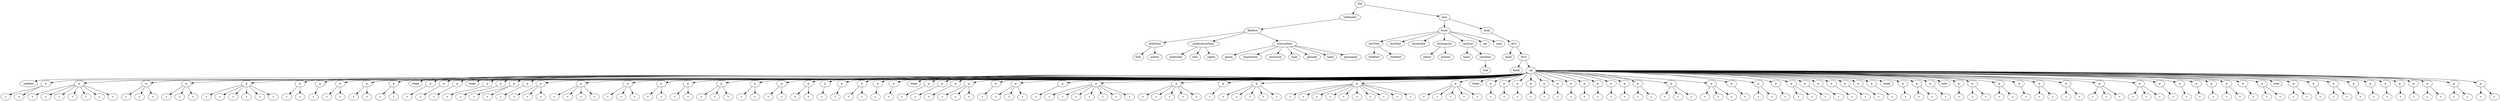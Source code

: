 digraph Tree {
	"t0" [label = "TEI"];
	"t1" [label = "teiHeader"];
	"t2" [label = "fileDesc"];
	"t3" [label = "titleStmt"];
	"t4" [label = "title"];
	"t5" [label = "author"];
	"t6" [label = "publicationStmt"];
	"t7" [label = "publisher"];
	"t8" [label = "idno"];
	"t9" [label = "rights"];
	"t10" [label = "SourceDesc"];
	"t11" [label = "genre"];
	"t12" [label = "inspiration"];
	"t13" [label = "structure"];
	"t14" [label = "type"];
	"t15" [label = "periode"];
	"t16" [label = "taille"];
	"t17" [label = "permalien"];
	"t18" [label = "text"];
	"t19" [label = "front"];
	"t20" [label = "docTitle"];
	"t21" [label = "titlePart"];
	"t22" [label = "titlePart"];
	"t23" [label = "docDate"];
	"t24" [label = "docAuthor"];
	"t25" [label = "docImprint"];
	"t26" [label = "editor"];
	"t27" [label = "printer"];
	"t28" [label = "castList"];
	"t29" [label = "head"];
	"t30" [label = "castItem"];
	"t31" [label = "role"];
	"t32" [label = "set"];
	"t33" [label = "note"];
	"t34" [label = "body"];
	"t35" [label = "div1"];
	"t36" [label = "head"];
	"t37" [label = "div2"];
	"t38" [label = "head"];
	"t39" [label = "sp"];
	"t40" [label = "speaker"];
	"t41" [label = "p"];
	"t42" [label = "s"];
	"t43" [label = "s"];
	"t44" [label = "p"];
	"t45" [label = "s"];
	"t46" [label = "s"];
	"t47" [label = "s"];
	"t48" [label = "s"];
	"t49" [label = "s"];
	"t50" [label = "s"];
	"t51" [label = "s"];
	"t52" [label = "p"];
	"t53" [label = "s"];
	"t54" [label = "s"];
	"t55" [label = "s"];
	"t56" [label = "p"];
	"t57" [label = "s"];
	"t58" [label = "s"];
	"t59" [label = "s"];
	"t60" [label = "p"];
	"t61" [label = "s"];
	"t62" [label = "s"];
	"t63" [label = "s"];
	"t64" [label = "s"];
	"t65" [label = "s"];
	"t66" [label = "s"];
	"t67" [label = "p"];
	"t68" [label = "s"];
	"t69" [label = "s"];
	"t70" [label = "p"];
	"t71" [label = "s"];
	"t72" [label = "p"];
	"t73" [label = "s"];
	"t74" [label = "s"];
	"t75" [label = "p"];
	"t76" [label = "s"];
	"t77" [label = "s"];
	"t78" [label = "p"];
	"t79" [label = "s"];
	"t80" [label = "s"];
	"t81" [label = "stage"];
	"t82" [label = "p"];
	"t83" [label = "s"];
	"t84" [label = "p"];
	"t85" [label = "s"];
	"t86" [label = "p"];
	"t87" [label = "s"];
	"t88" [label = "stage"];
	"t89" [label = "p"];
	"t90" [label = "s"];
	"t91" [label = "p"];
	"t92" [label = "s"];
	"t93" [label = "p"];
	"t94" [label = "s"];
	"t95" [label = "s"];
	"t96" [label = "p"];
	"t97" [label = "s"];
	"t98" [label = "p"];
	"t99" [label = "s"];
	"t100" [label = "s"];
	"t101" [label = "s"];
	"t102" [label = "p"];
	"t103" [label = "s"];
	"t104" [label = "s"];
	"t105" [label = "s"];
	"t106" [label = "s"];
	"t107" [label = "p"];
	"t108" [label = "s"];
	"t109" [label = "s"];
	"t110" [label = "s"];
	"t111" [label = "p"];
	"t112" [label = "s"];
	"t113" [label = "s"];
	"t114" [label = "p"];
	"t115" [label = "s"];
	"t116" [label = "s"];
	"t117" [label = "p"];
	"t118" [label = "s"];
	"t119" [label = "s"];
	"t120" [label = "s"];
	"t121" [label = "p"];
	"t122" [label = "s"];
	"t123" [label = "s"];
	"t124" [label = "p"];
	"t125" [label = "s"];
	"t126" [label = "s"];
	"t127" [label = "p"];
	"t128" [label = "s"];
	"t129" [label = "s"];
	"t130" [label = "p"];
	"t131" [label = "s"];
	"t132" [label = "p"];
	"t133" [label = "s"];
	"t134" [label = "p"];
	"t135" [label = "s"];
	"t136" [label = "s"];
	"t137" [label = "p"];
	"t138" [label = "s"];
	"t139" [label = "p"];
	"t140" [label = "s"];
	"t141" [label = "stage"];
	"t142" [label = "p"];
	"t143" [label = "s"];
	"t144" [label = "p"];
	"t145" [label = "s"];
	"t146" [label = "p"];
	"t147" [label = "s"];
	"t148" [label = "p"];
	"t149" [label = "s"];
	"t150" [label = "s"];
	"t151" [label = "s"];
	"t152" [label = "p"];
	"t153" [label = "s"];
	"t154" [label = "p"];
	"t155" [label = "s"];
	"t156" [label = "s"];
	"t157" [label = "s"];
	"t158" [label = "p"];
	"t159" [label = "s"];
	"t160" [label = "p"];
	"t161" [label = "s"];
	"t162" [label = "s"];
	"t163" [label = "s"];
	"t164" [label = "s"];
	"t165" [label = "s"];
	"t166" [label = "s"];
	"t167" [label = "s"];
	"t168" [label = "p"];
	"t169" [label = "s"];
	"t170" [label = "s"];
	"t171" [label = "s"];
	"t172" [label = "s"];
	"t173" [label = "s"];
	"t174" [label = "p"];
	"t175" [label = "s"];
	"t176" [label = "p"];
	"t177" [label = "s"];
	"t178" [label = "s"];
	"t179" [label = "s"];
	"t180" [label = "s"];
	"t181" [label = "s"];
	"t182" [label = "p"];
	"t183" [label = "s"];
	"t184" [label = "s"];
	"t185" [label = "s"];
	"t186" [label = "s"];
	"t187" [label = "s"];
	"t188" [label = "s"];
	"t189" [label = "s"];
	"t190" [label = "s"];
	"t191" [label = "s"];
	"t192" [label = "s"];
	"t193" [label = "p"];
	"t194" [label = "s"];
	"t195" [label = "s"];
	"t196" [label = "s"];
	"t197" [label = "s"];
	"t198" [label = "s"];
	"t199" [label = "stage"];
	"t200" [label = "p"];
	"t201" [label = "s"];
	"t202" [label = "p"];
	"t203" [label = "s"];
	"t204" [label = "p"];
	"t205" [label = "s"];
	"t206" [label = "p"];
	"t207" [label = "s"];
	"t208" [label = "p"];
	"t209" [label = "s"];
	"t210" [label = "p"];
	"t211" [label = "s"];
	"t212" [label = "p"];
	"t213" [label = "s"];
	"t214" [label = "p"];
	"t215" [label = "s"];
	"t216" [label = "p"];
	"t217" [label = "s"];
	"t218" [label = "p"];
	"t219" [label = "s"];
	"t220" [label = "p"];
	"t221" [label = "s"];
	"t222" [label = "p"];
	"t223" [label = "s"];
	"t224" [label = "s"];
	"t225" [label = "p"];
	"t226" [label = "s"];
	"t227" [label = "s"];
	"t228" [label = "s"];
	"t229" [label = "p"];
	"t230" [label = "s"];
	"t231" [label = "s"];
	"t232" [label = "s"];
	"t233" [label = "p"];
	"t234" [label = "s"];
	"t235" [label = "p"];
	"t236" [label = "s"];
	"t237" [label = "s"];
	"t238" [label = "p"];
	"t239" [label = "s"];
	"t240" [label = "p"];
	"t241" [label = "s"];
	"t242" [label = "s"];
	"t243" [label = "p"];
	"t244" [label = "s"];
	"t245" [label = "p"];
	"t246" [label = "s"];
	"t247" [label = "p"];
	"t248" [label = "s"];
	"t249" [label = "p"];
	"t250" [label = "s"];
	"t251" [label = "p"];
	"t252" [label = "s"];
	"t253" [label = "p"];
	"t254" [label = "s"];
	"t255" [label = "stage"];
	"t256" [label = "p"];
	"t257" [label = "s"];
	"t258" [label = "p"];
	"t259" [label = "s"];
	"t260" [label = "s"];
	"t261" [label = "p"];
	"t262" [label = "s"];
	"t263" [label = "note"];
	"t264" [label = "p"];
	"t265" [label = "s"];
	"t266" [label = "p"];
	"t267" [label = "s"];
	"t268" [label = "s"];
	"t269" [label = "p"];
	"t270" [label = "s"];
	"t271" [label = "s"];
	"t272" [label = "p"];
	"t273" [label = "s"];
	"t274" [label = "p"];
	"t275" [label = "s"];
	"t276" [label = "s"];
	"t277" [label = "p"];
	"t278" [label = "s"];
	"t279" [label = "s"];
	"t280" [label = "p"];
	"t281" [label = "s"];
	"t282" [label = "s"];
	"t283" [label = "s"];
	"t284" [label = "p"];
	"t285" [label = "s"];
	"t286" [label = "s"];
	"t287" [label = "s"];
	"t288" [label = "p"];
	"t289" [label = "s"];
	"t290" [label = "p"];
	"t291" [label = "s"];
	"t292" [label = "p"];
	"t293" [label = "s"];
	"t294" [label = "p"];
	"t295" [label = "s"];
	"t296" [label = "p"];
	"t297" [label = "s"];
	"t298" [label = "s"];
	"t299" [label = "p"];
	"t300" [label = "s"];
	"t301" [label = "p"];
	"t302" [label = "s"];
	"t303" [label = "s"];
	"t304" [label = "note"];
	"t305" [label = "p"];
	"t306" [label = "s"];
	"t307" [label = "s"];
	"t308" [label = "p"];
	"t309" [label = "s"];
	"t310" [label = "p"];
	"t311" [label = "s"];
	"t312" [label = "s"];
	"t313" [label = "p"];
	"t314" [label = "s"];
	"t315" [label = "p"];
	"t316" [label = "s"];
	"t317" [label = "p"];
	"t318" [label = "s"];
	"t319" [label = "p"];
	"t320" [label = "s"];
	"t321" [label = "p"];
	"t322" [label = "s"];
	"t323" [label = "p"];
	"t324" [label = "s"];
	"t325" [label = "s"];
	"t326" [label = "p"];
	"t327" [label = "s"];
	"t328" [label = "s"];
	"t329" [label = "p"];
	"t330" [label = "s"];
	"t331" [label = "s"];
	"t0" -> "t1";
	"t1" -> "t2";
	"t2" -> "t3";
	"t3" -> "t4";
	"t3" -> "t5";
	"t2" -> "t6";
	"t6" -> "t7";
	"t6" -> "t8";
	"t6" -> "t9";
	"t2" -> "t10";
	"t10" -> "t11";
	"t10" -> "t12";
	"t10" -> "t13";
	"t10" -> "t14";
	"t10" -> "t15";
	"t10" -> "t16";
	"t10" -> "t17";
	"t0" -> "t18";
	"t18" -> "t19";
	"t19" -> "t20";
	"t20" -> "t21";
	"t20" -> "t22";
	"t19" -> "t23";
	"t19" -> "t24";
	"t19" -> "t25";
	"t25" -> "t26";
	"t25" -> "t27";
	"t19" -> "t28";
	"t28" -> "t29";
	"t28" -> "t30";
	"t30" -> "t31";
	"t19" -> "t32";
	"t19" -> "t33";
	"t18" -> "t34";
	"t34" -> "t35";
	"t35" -> "t36";
	"t35" -> "t37";
	"t37" -> "t38";
	"t37" -> "t39";
	"t39" -> "t40";
	"t39" -> "t41";
	"t41" -> "t42";
	"t41" -> "t43";
	"t39" -> "t44";
	"t44" -> "t45";
	"t44" -> "t46";
	"t44" -> "t47";
	"t44" -> "t48";
	"t44" -> "t49";
	"t44" -> "t50";
	"t44" -> "t51";
	"t39" -> "t52";
	"t52" -> "t53";
	"t52" -> "t54";
	"t52" -> "t55";
	"t39" -> "t56";
	"t56" -> "t57";
	"t56" -> "t58";
	"t56" -> "t59";
	"t39" -> "t60";
	"t60" -> "t61";
	"t60" -> "t62";
	"t60" -> "t63";
	"t60" -> "t64";
	"t60" -> "t65";
	"t60" -> "t66";
	"t39" -> "t67";
	"t67" -> "t68";
	"t67" -> "t69";
	"t39" -> "t70";
	"t70" -> "t71";
	"t39" -> "t72";
	"t72" -> "t73";
	"t72" -> "t74";
	"t39" -> "t75";
	"t75" -> "t76";
	"t75" -> "t77";
	"t39" -> "t78";
	"t78" -> "t79";
	"t78" -> "t80";
	"t39" -> "t81";
	"t39" -> "t82";
	"t82" -> "t83";
	"t39" -> "t84";
	"t84" -> "t85";
	"t39" -> "t86";
	"t86" -> "t87";
	"t39" -> "t88";
	"t39" -> "t89";
	"t89" -> "t90";
	"t39" -> "t91";
	"t91" -> "t92";
	"t39" -> "t93";
	"t93" -> "t94";
	"t93" -> "t95";
	"t39" -> "t96";
	"t96" -> "t97";
	"t39" -> "t98";
	"t98" -> "t99";
	"t98" -> "t100";
	"t98" -> "t101";
	"t39" -> "t102";
	"t102" -> "t103";
	"t102" -> "t104";
	"t102" -> "t105";
	"t102" -> "t106";
	"t39" -> "t107";
	"t107" -> "t108";
	"t107" -> "t109";
	"t107" -> "t110";
	"t39" -> "t111";
	"t111" -> "t112";
	"t111" -> "t113";
	"t39" -> "t114";
	"t114" -> "t115";
	"t114" -> "t116";
	"t39" -> "t117";
	"t117" -> "t118";
	"t117" -> "t119";
	"t117" -> "t120";
	"t39" -> "t121";
	"t121" -> "t122";
	"t121" -> "t123";
	"t39" -> "t124";
	"t124" -> "t125";
	"t124" -> "t126";
	"t39" -> "t127";
	"t127" -> "t128";
	"t127" -> "t129";
	"t39" -> "t130";
	"t130" -> "t131";
	"t39" -> "t132";
	"t132" -> "t133";
	"t39" -> "t134";
	"t134" -> "t135";
	"t134" -> "t136";
	"t39" -> "t137";
	"t137" -> "t138";
	"t39" -> "t139";
	"t139" -> "t140";
	"t39" -> "t141";
	"t39" -> "t142";
	"t142" -> "t143";
	"t39" -> "t144";
	"t144" -> "t145";
	"t39" -> "t146";
	"t146" -> "t147";
	"t39" -> "t148";
	"t148" -> "t149";
	"t148" -> "t150";
	"t148" -> "t151";
	"t39" -> "t152";
	"t152" -> "t153";
	"t39" -> "t154";
	"t154" -> "t155";
	"t154" -> "t156";
	"t154" -> "t157";
	"t39" -> "t158";
	"t158" -> "t159";
	"t39" -> "t160";
	"t160" -> "t161";
	"t160" -> "t162";
	"t160" -> "t163";
	"t160" -> "t164";
	"t160" -> "t165";
	"t160" -> "t166";
	"t160" -> "t167";
	"t39" -> "t168";
	"t168" -> "t169";
	"t168" -> "t170";
	"t168" -> "t171";
	"t168" -> "t172";
	"t168" -> "t173";
	"t39" -> "t174";
	"t174" -> "t175";
	"t39" -> "t176";
	"t176" -> "t177";
	"t176" -> "t178";
	"t176" -> "t179";
	"t176" -> "t180";
	"t176" -> "t181";
	"t39" -> "t182";
	"t182" -> "t183";
	"t182" -> "t184";
	"t182" -> "t185";
	"t182" -> "t186";
	"t182" -> "t187";
	"t182" -> "t188";
	"t182" -> "t189";
	"t182" -> "t190";
	"t182" -> "t191";
	"t182" -> "t192";
	"t39" -> "t193";
	"t193" -> "t194";
	"t193" -> "t195";
	"t193" -> "t196";
	"t193" -> "t197";
	"t193" -> "t198";
	"t39" -> "t199";
	"t39" -> "t200";
	"t200" -> "t201";
	"t39" -> "t202";
	"t202" -> "t203";
	"t39" -> "t204";
	"t204" -> "t205";
	"t39" -> "t206";
	"t206" -> "t207";
	"t39" -> "t208";
	"t208" -> "t209";
	"t39" -> "t210";
	"t210" -> "t211";
	"t39" -> "t212";
	"t212" -> "t213";
	"t39" -> "t214";
	"t214" -> "t215";
	"t39" -> "t216";
	"t216" -> "t217";
	"t39" -> "t218";
	"t218" -> "t219";
	"t39" -> "t220";
	"t220" -> "t221";
	"t39" -> "t222";
	"t222" -> "t223";
	"t222" -> "t224";
	"t39" -> "t225";
	"t225" -> "t226";
	"t225" -> "t227";
	"t225" -> "t228";
	"t39" -> "t229";
	"t229" -> "t230";
	"t229" -> "t231";
	"t229" -> "t232";
	"t39" -> "t233";
	"t233" -> "t234";
	"t39" -> "t235";
	"t235" -> "t236";
	"t235" -> "t237";
	"t39" -> "t238";
	"t238" -> "t239";
	"t39" -> "t240";
	"t240" -> "t241";
	"t240" -> "t242";
	"t39" -> "t243";
	"t243" -> "t244";
	"t39" -> "t245";
	"t245" -> "t246";
	"t39" -> "t247";
	"t247" -> "t248";
	"t39" -> "t249";
	"t249" -> "t250";
	"t39" -> "t251";
	"t251" -> "t252";
	"t39" -> "t253";
	"t253" -> "t254";
	"t39" -> "t255";
	"t39" -> "t256";
	"t256" -> "t257";
	"t39" -> "t258";
	"t258" -> "t259";
	"t258" -> "t260";
	"t39" -> "t261";
	"t261" -> "t262";
	"t39" -> "t263";
	"t39" -> "t264";
	"t264" -> "t265";
	"t39" -> "t266";
	"t266" -> "t267";
	"t266" -> "t268";
	"t39" -> "t269";
	"t269" -> "t270";
	"t269" -> "t271";
	"t39" -> "t272";
	"t272" -> "t273";
	"t39" -> "t274";
	"t274" -> "t275";
	"t274" -> "t276";
	"t39" -> "t277";
	"t277" -> "t278";
	"t277" -> "t279";
	"t39" -> "t280";
	"t280" -> "t281";
	"t280" -> "t282";
	"t280" -> "t283";
	"t39" -> "t284";
	"t284" -> "t285";
	"t284" -> "t286";
	"t284" -> "t287";
	"t39" -> "t288";
	"t288" -> "t289";
	"t39" -> "t290";
	"t290" -> "t291";
	"t39" -> "t292";
	"t292" -> "t293";
	"t39" -> "t294";
	"t294" -> "t295";
	"t39" -> "t296";
	"t296" -> "t297";
	"t296" -> "t298";
	"t39" -> "t299";
	"t299" -> "t300";
	"t39" -> "t301";
	"t301" -> "t302";
	"t301" -> "t303";
	"t39" -> "t304";
	"t39" -> "t305";
	"t305" -> "t306";
	"t305" -> "t307";
	"t39" -> "t308";
	"t308" -> "t309";
	"t39" -> "t310";
	"t310" -> "t311";
	"t310" -> "t312";
	"t39" -> "t313";
	"t313" -> "t314";
	"t39" -> "t315";
	"t315" -> "t316";
	"t39" -> "t317";
	"t317" -> "t318";
	"t39" -> "t319";
	"t319" -> "t320";
	"t39" -> "t321";
	"t321" -> "t322";
	"t39" -> "t323";
	"t323" -> "t324";
	"t323" -> "t325";
	"t39" -> "t326";
	"t326" -> "t327";
	"t326" -> "t328";
	"t39" -> "t329";
	"t329" -> "t330";
	"t329" -> "t331";
}
